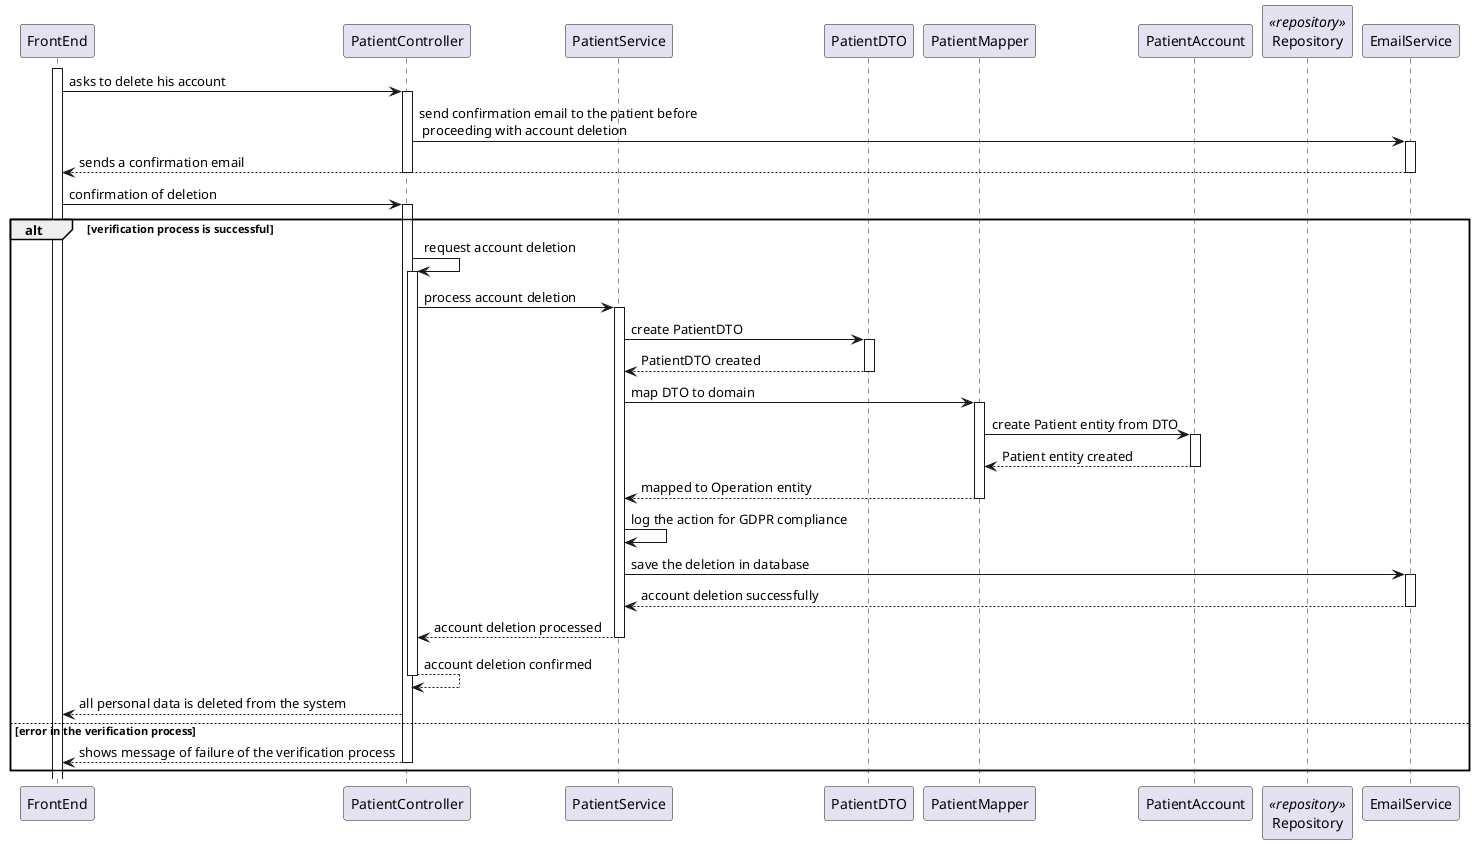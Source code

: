 ﻿@startuml
'autonumber
participant FrontEnd as fe
participant "PatientController" as ctrl
participant "PatientService" as serv
participant "PatientDTO" as dto
participant "PatientMapper" as map
participant "PatientAccount" as operation
participant "Repository" as repo <<repository>>

participant "EmailService" as es


activate fe

fe -> ctrl: asks to delete his account
activate ctrl

ctrl -> es: send confirmation email to the patient before\n proceeding with account deletion
activate es

es --> fe: sends a confirmation email
deactivate es

deactivate ctrl

fe -> ctrl: confirmation of deletion
activate ctrl

alt verification process is successful

ctrl -> ctrl: request account deletion
activate ctrl

ctrl -> serv: process account deletion
activate serv

serv -> dto: create PatientDTO
activate dto
dto --> serv: PatientDTO created
deactivate dto

serv -> map : map DTO to domain
activate map
map -> operation : create Patient entity from DTO
activate operation
operation --> map : Patient entity created
deactivate operation
map --> serv : mapped to Operation entity
deactivate map

serv -> serv: log the action for GDPR compliance

serv -> es: save the deletion in database
activate es
es --> serv: account deletion successfully
deactivate es

serv --> ctrl: account deletion processed
deactivate serv

ctrl --> ctrl: account deletion confirmed
deactivate ctrl

ctrl --> fe: all personal data is deleted from the system
else error in the verification process

ctrl --> fe: shows message of failure of the verification process

deactivate ctrl
end
@enduml